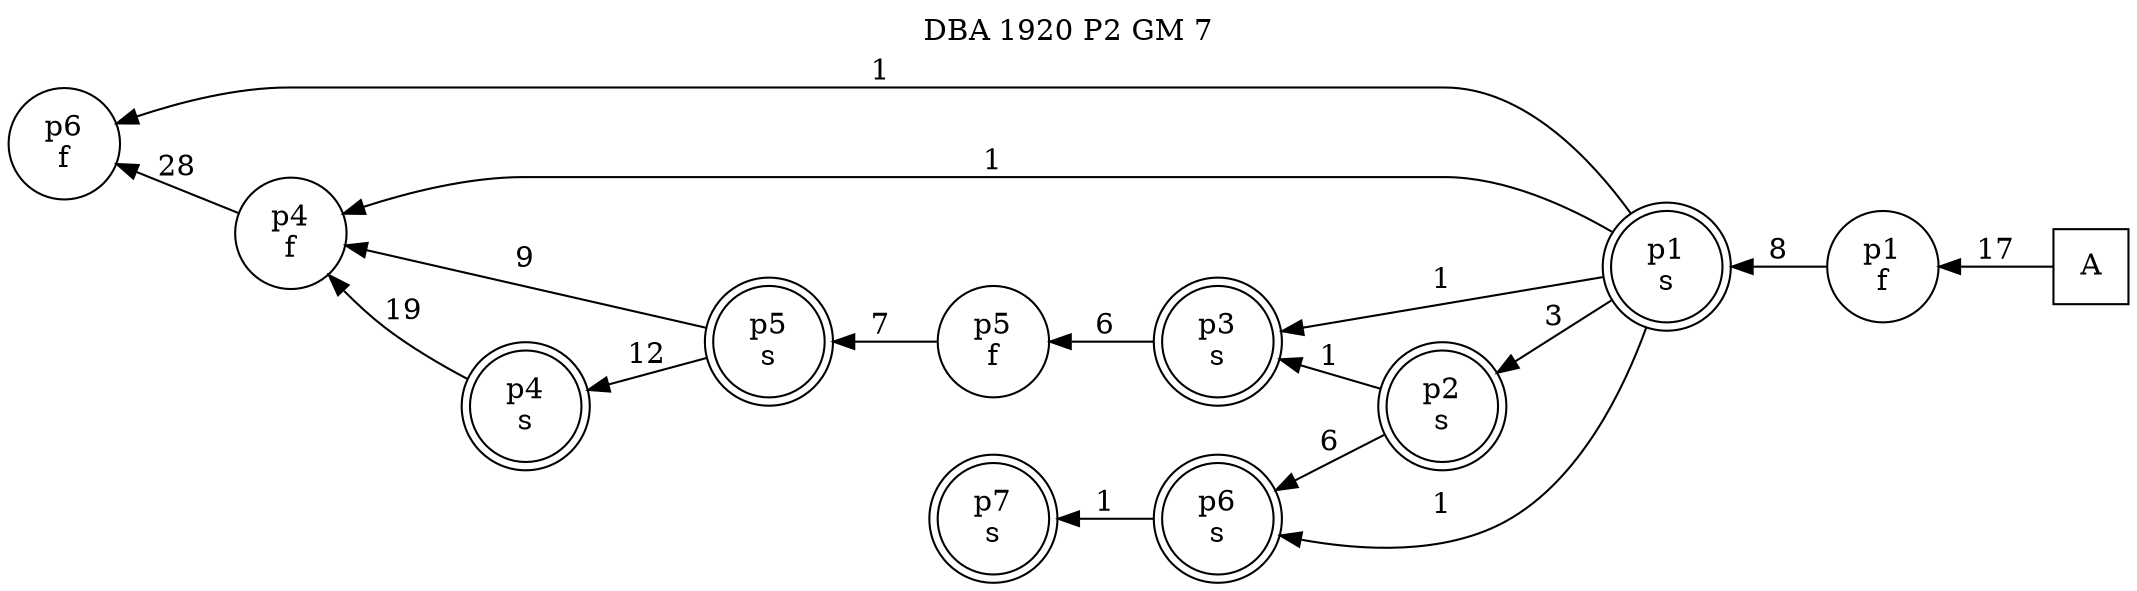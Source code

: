 digraph DBA_1920_P2_GM_7_GOOD {
labelloc="tl"
label= " DBA 1920 P2 GM 7 "
rankdir="RL";
"A" [shape="square" label="A"]
"p1_f" [shape="circle" label="p1
f"]
"p1_s" [shape="doublecircle" label="p1
s"]
"p2_s" [shape="doublecircle" label="p2
s"]
"p3_s" [shape="doublecircle" label="p3
s"]
"p5_f" [shape="circle" label="p5
f"]
"p5_s" [shape="doublecircle" label="p5
s"]
"p4_s" [shape="doublecircle" label="p4
s"]
"p4_f" [shape="circle" label="p4
f"]
"p6_f" [shape="circle" label="p6
f"]
"p6_s" [shape="doublecircle" label="p6
s"]
"p7_s" [shape="doublecircle" label="p7
s"]
"A" -> "p1_f" [ label=17]
"p1_f" -> "p1_s" [ label=8]
"p1_s" -> "p2_s" [ label=3]
"p1_s" -> "p3_s" [ label=1]
"p1_s" -> "p4_f" [ label=1]
"p1_s" -> "p6_f" [ label=1]
"p1_s" -> "p6_s" [ label=1]
"p2_s" -> "p3_s" [ label=1]
"p2_s" -> "p6_s" [ label=6]
"p3_s" -> "p5_f" [ label=6]
"p5_f" -> "p5_s" [ label=7]
"p5_s" -> "p4_s" [ label=12]
"p5_s" -> "p4_f" [ label=9]
"p4_s" -> "p4_f" [ label=19]
"p4_f" -> "p6_f" [ label=28]
"p6_s" -> "p7_s" [ label=1]
}
